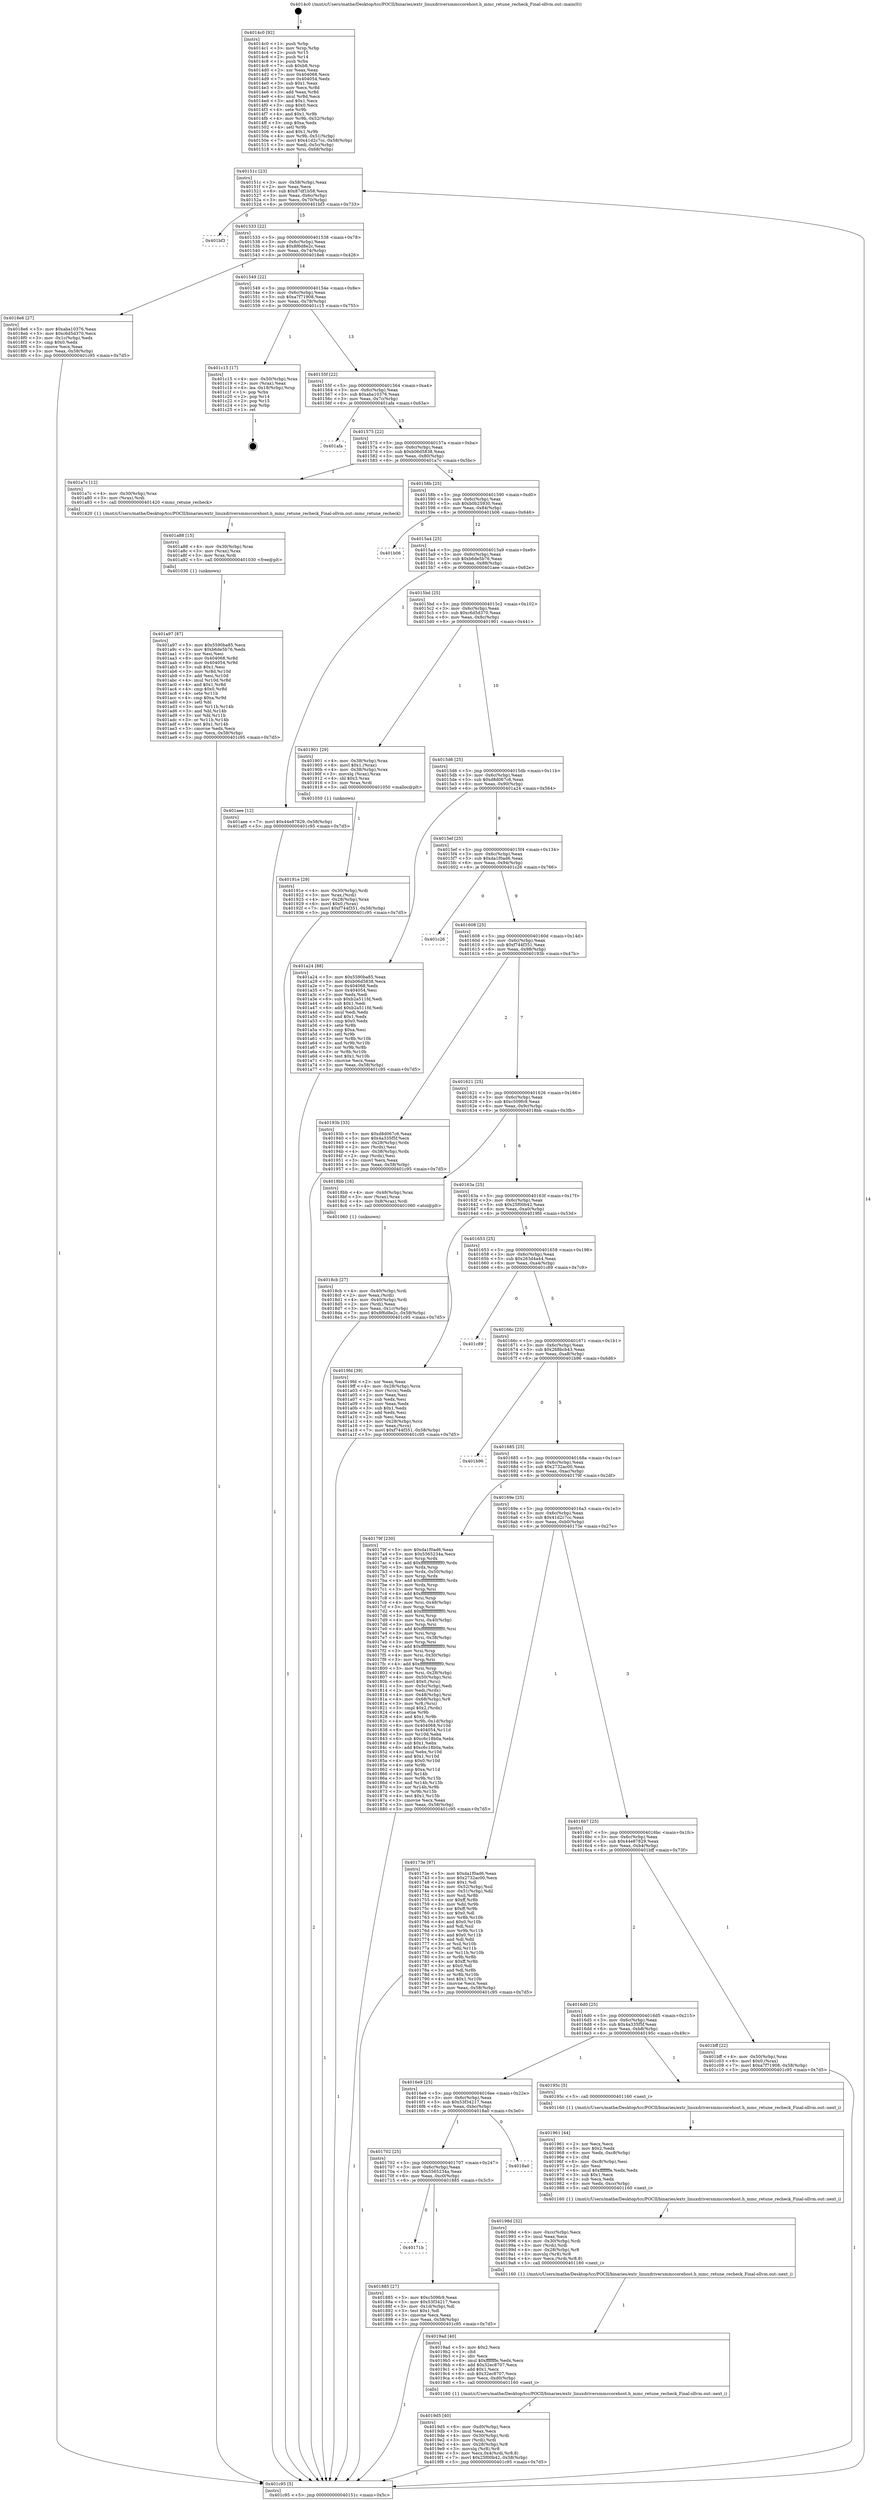 digraph "0x4014c0" {
  label = "0x4014c0 (/mnt/c/Users/mathe/Desktop/tcc/POCII/binaries/extr_linuxdriversmmccorehost.h_mmc_retune_recheck_Final-ollvm.out::main(0))"
  labelloc = "t"
  node[shape=record]

  Entry [label="",width=0.3,height=0.3,shape=circle,fillcolor=black,style=filled]
  "0x40151c" [label="{
     0x40151c [23]\l
     | [instrs]\l
     &nbsp;&nbsp;0x40151c \<+3\>: mov -0x58(%rbp),%eax\l
     &nbsp;&nbsp;0x40151f \<+2\>: mov %eax,%ecx\l
     &nbsp;&nbsp;0x401521 \<+6\>: sub $0x87df1b58,%ecx\l
     &nbsp;&nbsp;0x401527 \<+3\>: mov %eax,-0x6c(%rbp)\l
     &nbsp;&nbsp;0x40152a \<+3\>: mov %ecx,-0x70(%rbp)\l
     &nbsp;&nbsp;0x40152d \<+6\>: je 0000000000401bf3 \<main+0x733\>\l
  }"]
  "0x401bf3" [label="{
     0x401bf3\l
  }", style=dashed]
  "0x401533" [label="{
     0x401533 [22]\l
     | [instrs]\l
     &nbsp;&nbsp;0x401533 \<+5\>: jmp 0000000000401538 \<main+0x78\>\l
     &nbsp;&nbsp;0x401538 \<+3\>: mov -0x6c(%rbp),%eax\l
     &nbsp;&nbsp;0x40153b \<+5\>: sub $0x8f6d8e2c,%eax\l
     &nbsp;&nbsp;0x401540 \<+3\>: mov %eax,-0x74(%rbp)\l
     &nbsp;&nbsp;0x401543 \<+6\>: je 00000000004018e6 \<main+0x426\>\l
  }"]
  Exit [label="",width=0.3,height=0.3,shape=circle,fillcolor=black,style=filled,peripheries=2]
  "0x4018e6" [label="{
     0x4018e6 [27]\l
     | [instrs]\l
     &nbsp;&nbsp;0x4018e6 \<+5\>: mov $0xaba10376,%eax\l
     &nbsp;&nbsp;0x4018eb \<+5\>: mov $0xc6d5d370,%ecx\l
     &nbsp;&nbsp;0x4018f0 \<+3\>: mov -0x1c(%rbp),%edx\l
     &nbsp;&nbsp;0x4018f3 \<+3\>: cmp $0x0,%edx\l
     &nbsp;&nbsp;0x4018f6 \<+3\>: cmove %ecx,%eax\l
     &nbsp;&nbsp;0x4018f9 \<+3\>: mov %eax,-0x58(%rbp)\l
     &nbsp;&nbsp;0x4018fc \<+5\>: jmp 0000000000401c95 \<main+0x7d5\>\l
  }"]
  "0x401549" [label="{
     0x401549 [22]\l
     | [instrs]\l
     &nbsp;&nbsp;0x401549 \<+5\>: jmp 000000000040154e \<main+0x8e\>\l
     &nbsp;&nbsp;0x40154e \<+3\>: mov -0x6c(%rbp),%eax\l
     &nbsp;&nbsp;0x401551 \<+5\>: sub $0xa7f71908,%eax\l
     &nbsp;&nbsp;0x401556 \<+3\>: mov %eax,-0x78(%rbp)\l
     &nbsp;&nbsp;0x401559 \<+6\>: je 0000000000401c15 \<main+0x755\>\l
  }"]
  "0x401a97" [label="{
     0x401a97 [87]\l
     | [instrs]\l
     &nbsp;&nbsp;0x401a97 \<+5\>: mov $0x5590ba85,%ecx\l
     &nbsp;&nbsp;0x401a9c \<+5\>: mov $0xb6de5b76,%edx\l
     &nbsp;&nbsp;0x401aa1 \<+2\>: xor %esi,%esi\l
     &nbsp;&nbsp;0x401aa3 \<+8\>: mov 0x404068,%r8d\l
     &nbsp;&nbsp;0x401aab \<+8\>: mov 0x404054,%r9d\l
     &nbsp;&nbsp;0x401ab3 \<+3\>: sub $0x1,%esi\l
     &nbsp;&nbsp;0x401ab6 \<+3\>: mov %r8d,%r10d\l
     &nbsp;&nbsp;0x401ab9 \<+3\>: add %esi,%r10d\l
     &nbsp;&nbsp;0x401abc \<+4\>: imul %r10d,%r8d\l
     &nbsp;&nbsp;0x401ac0 \<+4\>: and $0x1,%r8d\l
     &nbsp;&nbsp;0x401ac4 \<+4\>: cmp $0x0,%r8d\l
     &nbsp;&nbsp;0x401ac8 \<+4\>: sete %r11b\l
     &nbsp;&nbsp;0x401acc \<+4\>: cmp $0xa,%r9d\l
     &nbsp;&nbsp;0x401ad0 \<+3\>: setl %bl\l
     &nbsp;&nbsp;0x401ad3 \<+3\>: mov %r11b,%r14b\l
     &nbsp;&nbsp;0x401ad6 \<+3\>: and %bl,%r14b\l
     &nbsp;&nbsp;0x401ad9 \<+3\>: xor %bl,%r11b\l
     &nbsp;&nbsp;0x401adc \<+3\>: or %r11b,%r14b\l
     &nbsp;&nbsp;0x401adf \<+4\>: test $0x1,%r14b\l
     &nbsp;&nbsp;0x401ae3 \<+3\>: cmovne %edx,%ecx\l
     &nbsp;&nbsp;0x401ae6 \<+3\>: mov %ecx,-0x58(%rbp)\l
     &nbsp;&nbsp;0x401ae9 \<+5\>: jmp 0000000000401c95 \<main+0x7d5\>\l
  }"]
  "0x401c15" [label="{
     0x401c15 [17]\l
     | [instrs]\l
     &nbsp;&nbsp;0x401c15 \<+4\>: mov -0x50(%rbp),%rax\l
     &nbsp;&nbsp;0x401c19 \<+2\>: mov (%rax),%eax\l
     &nbsp;&nbsp;0x401c1b \<+4\>: lea -0x18(%rbp),%rsp\l
     &nbsp;&nbsp;0x401c1f \<+1\>: pop %rbx\l
     &nbsp;&nbsp;0x401c20 \<+2\>: pop %r14\l
     &nbsp;&nbsp;0x401c22 \<+2\>: pop %r15\l
     &nbsp;&nbsp;0x401c24 \<+1\>: pop %rbp\l
     &nbsp;&nbsp;0x401c25 \<+1\>: ret\l
  }"]
  "0x40155f" [label="{
     0x40155f [22]\l
     | [instrs]\l
     &nbsp;&nbsp;0x40155f \<+5\>: jmp 0000000000401564 \<main+0xa4\>\l
     &nbsp;&nbsp;0x401564 \<+3\>: mov -0x6c(%rbp),%eax\l
     &nbsp;&nbsp;0x401567 \<+5\>: sub $0xaba10376,%eax\l
     &nbsp;&nbsp;0x40156c \<+3\>: mov %eax,-0x7c(%rbp)\l
     &nbsp;&nbsp;0x40156f \<+6\>: je 0000000000401afa \<main+0x63a\>\l
  }"]
  "0x401a88" [label="{
     0x401a88 [15]\l
     | [instrs]\l
     &nbsp;&nbsp;0x401a88 \<+4\>: mov -0x30(%rbp),%rax\l
     &nbsp;&nbsp;0x401a8c \<+3\>: mov (%rax),%rax\l
     &nbsp;&nbsp;0x401a8f \<+3\>: mov %rax,%rdi\l
     &nbsp;&nbsp;0x401a92 \<+5\>: call 0000000000401030 \<free@plt\>\l
     | [calls]\l
     &nbsp;&nbsp;0x401030 \{1\} (unknown)\l
  }"]
  "0x401afa" [label="{
     0x401afa\l
  }", style=dashed]
  "0x401575" [label="{
     0x401575 [22]\l
     | [instrs]\l
     &nbsp;&nbsp;0x401575 \<+5\>: jmp 000000000040157a \<main+0xba\>\l
     &nbsp;&nbsp;0x40157a \<+3\>: mov -0x6c(%rbp),%eax\l
     &nbsp;&nbsp;0x40157d \<+5\>: sub $0xb06d5838,%eax\l
     &nbsp;&nbsp;0x401582 \<+3\>: mov %eax,-0x80(%rbp)\l
     &nbsp;&nbsp;0x401585 \<+6\>: je 0000000000401a7c \<main+0x5bc\>\l
  }"]
  "0x4019d5" [label="{
     0x4019d5 [40]\l
     | [instrs]\l
     &nbsp;&nbsp;0x4019d5 \<+6\>: mov -0xd0(%rbp),%ecx\l
     &nbsp;&nbsp;0x4019db \<+3\>: imul %eax,%ecx\l
     &nbsp;&nbsp;0x4019de \<+4\>: mov -0x30(%rbp),%rdi\l
     &nbsp;&nbsp;0x4019e2 \<+3\>: mov (%rdi),%rdi\l
     &nbsp;&nbsp;0x4019e5 \<+4\>: mov -0x28(%rbp),%r8\l
     &nbsp;&nbsp;0x4019e9 \<+3\>: movslq (%r8),%r8\l
     &nbsp;&nbsp;0x4019ec \<+5\>: mov %ecx,0x4(%rdi,%r8,8)\l
     &nbsp;&nbsp;0x4019f1 \<+7\>: movl $0x25f00b42,-0x58(%rbp)\l
     &nbsp;&nbsp;0x4019f8 \<+5\>: jmp 0000000000401c95 \<main+0x7d5\>\l
  }"]
  "0x401a7c" [label="{
     0x401a7c [12]\l
     | [instrs]\l
     &nbsp;&nbsp;0x401a7c \<+4\>: mov -0x30(%rbp),%rax\l
     &nbsp;&nbsp;0x401a80 \<+3\>: mov (%rax),%rdi\l
     &nbsp;&nbsp;0x401a83 \<+5\>: call 0000000000401420 \<mmc_retune_recheck\>\l
     | [calls]\l
     &nbsp;&nbsp;0x401420 \{1\} (/mnt/c/Users/mathe/Desktop/tcc/POCII/binaries/extr_linuxdriversmmccorehost.h_mmc_retune_recheck_Final-ollvm.out::mmc_retune_recheck)\l
  }"]
  "0x40158b" [label="{
     0x40158b [25]\l
     | [instrs]\l
     &nbsp;&nbsp;0x40158b \<+5\>: jmp 0000000000401590 \<main+0xd0\>\l
     &nbsp;&nbsp;0x401590 \<+3\>: mov -0x6c(%rbp),%eax\l
     &nbsp;&nbsp;0x401593 \<+5\>: sub $0xb0b25930,%eax\l
     &nbsp;&nbsp;0x401598 \<+6\>: mov %eax,-0x84(%rbp)\l
     &nbsp;&nbsp;0x40159e \<+6\>: je 0000000000401b06 \<main+0x646\>\l
  }"]
  "0x4019ad" [label="{
     0x4019ad [40]\l
     | [instrs]\l
     &nbsp;&nbsp;0x4019ad \<+5\>: mov $0x2,%ecx\l
     &nbsp;&nbsp;0x4019b2 \<+1\>: cltd\l
     &nbsp;&nbsp;0x4019b3 \<+2\>: idiv %ecx\l
     &nbsp;&nbsp;0x4019b5 \<+6\>: imul $0xfffffffe,%edx,%ecx\l
     &nbsp;&nbsp;0x4019bb \<+6\>: add $0x32ec8707,%ecx\l
     &nbsp;&nbsp;0x4019c1 \<+3\>: add $0x1,%ecx\l
     &nbsp;&nbsp;0x4019c4 \<+6\>: sub $0x32ec8707,%ecx\l
     &nbsp;&nbsp;0x4019ca \<+6\>: mov %ecx,-0xd0(%rbp)\l
     &nbsp;&nbsp;0x4019d0 \<+5\>: call 0000000000401160 \<next_i\>\l
     | [calls]\l
     &nbsp;&nbsp;0x401160 \{1\} (/mnt/c/Users/mathe/Desktop/tcc/POCII/binaries/extr_linuxdriversmmccorehost.h_mmc_retune_recheck_Final-ollvm.out::next_i)\l
  }"]
  "0x401b06" [label="{
     0x401b06\l
  }", style=dashed]
  "0x4015a4" [label="{
     0x4015a4 [25]\l
     | [instrs]\l
     &nbsp;&nbsp;0x4015a4 \<+5\>: jmp 00000000004015a9 \<main+0xe9\>\l
     &nbsp;&nbsp;0x4015a9 \<+3\>: mov -0x6c(%rbp),%eax\l
     &nbsp;&nbsp;0x4015ac \<+5\>: sub $0xb6de5b76,%eax\l
     &nbsp;&nbsp;0x4015b1 \<+6\>: mov %eax,-0x88(%rbp)\l
     &nbsp;&nbsp;0x4015b7 \<+6\>: je 0000000000401aee \<main+0x62e\>\l
  }"]
  "0x40198d" [label="{
     0x40198d [32]\l
     | [instrs]\l
     &nbsp;&nbsp;0x40198d \<+6\>: mov -0xcc(%rbp),%ecx\l
     &nbsp;&nbsp;0x401993 \<+3\>: imul %eax,%ecx\l
     &nbsp;&nbsp;0x401996 \<+4\>: mov -0x30(%rbp),%rdi\l
     &nbsp;&nbsp;0x40199a \<+3\>: mov (%rdi),%rdi\l
     &nbsp;&nbsp;0x40199d \<+4\>: mov -0x28(%rbp),%r8\l
     &nbsp;&nbsp;0x4019a1 \<+3\>: movslq (%r8),%r8\l
     &nbsp;&nbsp;0x4019a4 \<+4\>: mov %ecx,(%rdi,%r8,8)\l
     &nbsp;&nbsp;0x4019a8 \<+5\>: call 0000000000401160 \<next_i\>\l
     | [calls]\l
     &nbsp;&nbsp;0x401160 \{1\} (/mnt/c/Users/mathe/Desktop/tcc/POCII/binaries/extr_linuxdriversmmccorehost.h_mmc_retune_recheck_Final-ollvm.out::next_i)\l
  }"]
  "0x401aee" [label="{
     0x401aee [12]\l
     | [instrs]\l
     &nbsp;&nbsp;0x401aee \<+7\>: movl $0x44e87829,-0x58(%rbp)\l
     &nbsp;&nbsp;0x401af5 \<+5\>: jmp 0000000000401c95 \<main+0x7d5\>\l
  }"]
  "0x4015bd" [label="{
     0x4015bd [25]\l
     | [instrs]\l
     &nbsp;&nbsp;0x4015bd \<+5\>: jmp 00000000004015c2 \<main+0x102\>\l
     &nbsp;&nbsp;0x4015c2 \<+3\>: mov -0x6c(%rbp),%eax\l
     &nbsp;&nbsp;0x4015c5 \<+5\>: sub $0xc6d5d370,%eax\l
     &nbsp;&nbsp;0x4015ca \<+6\>: mov %eax,-0x8c(%rbp)\l
     &nbsp;&nbsp;0x4015d0 \<+6\>: je 0000000000401901 \<main+0x441\>\l
  }"]
  "0x401961" [label="{
     0x401961 [44]\l
     | [instrs]\l
     &nbsp;&nbsp;0x401961 \<+2\>: xor %ecx,%ecx\l
     &nbsp;&nbsp;0x401963 \<+5\>: mov $0x2,%edx\l
     &nbsp;&nbsp;0x401968 \<+6\>: mov %edx,-0xc8(%rbp)\l
     &nbsp;&nbsp;0x40196e \<+1\>: cltd\l
     &nbsp;&nbsp;0x40196f \<+6\>: mov -0xc8(%rbp),%esi\l
     &nbsp;&nbsp;0x401975 \<+2\>: idiv %esi\l
     &nbsp;&nbsp;0x401977 \<+6\>: imul $0xfffffffe,%edx,%edx\l
     &nbsp;&nbsp;0x40197d \<+3\>: sub $0x1,%ecx\l
     &nbsp;&nbsp;0x401980 \<+2\>: sub %ecx,%edx\l
     &nbsp;&nbsp;0x401982 \<+6\>: mov %edx,-0xcc(%rbp)\l
     &nbsp;&nbsp;0x401988 \<+5\>: call 0000000000401160 \<next_i\>\l
     | [calls]\l
     &nbsp;&nbsp;0x401160 \{1\} (/mnt/c/Users/mathe/Desktop/tcc/POCII/binaries/extr_linuxdriversmmccorehost.h_mmc_retune_recheck_Final-ollvm.out::next_i)\l
  }"]
  "0x401901" [label="{
     0x401901 [29]\l
     | [instrs]\l
     &nbsp;&nbsp;0x401901 \<+4\>: mov -0x38(%rbp),%rax\l
     &nbsp;&nbsp;0x401905 \<+6\>: movl $0x1,(%rax)\l
     &nbsp;&nbsp;0x40190b \<+4\>: mov -0x38(%rbp),%rax\l
     &nbsp;&nbsp;0x40190f \<+3\>: movslq (%rax),%rax\l
     &nbsp;&nbsp;0x401912 \<+4\>: shl $0x3,%rax\l
     &nbsp;&nbsp;0x401916 \<+3\>: mov %rax,%rdi\l
     &nbsp;&nbsp;0x401919 \<+5\>: call 0000000000401050 \<malloc@plt\>\l
     | [calls]\l
     &nbsp;&nbsp;0x401050 \{1\} (unknown)\l
  }"]
  "0x4015d6" [label="{
     0x4015d6 [25]\l
     | [instrs]\l
     &nbsp;&nbsp;0x4015d6 \<+5\>: jmp 00000000004015db \<main+0x11b\>\l
     &nbsp;&nbsp;0x4015db \<+3\>: mov -0x6c(%rbp),%eax\l
     &nbsp;&nbsp;0x4015de \<+5\>: sub $0xd8d067c6,%eax\l
     &nbsp;&nbsp;0x4015e3 \<+6\>: mov %eax,-0x90(%rbp)\l
     &nbsp;&nbsp;0x4015e9 \<+6\>: je 0000000000401a24 \<main+0x564\>\l
  }"]
  "0x40191e" [label="{
     0x40191e [29]\l
     | [instrs]\l
     &nbsp;&nbsp;0x40191e \<+4\>: mov -0x30(%rbp),%rdi\l
     &nbsp;&nbsp;0x401922 \<+3\>: mov %rax,(%rdi)\l
     &nbsp;&nbsp;0x401925 \<+4\>: mov -0x28(%rbp),%rax\l
     &nbsp;&nbsp;0x401929 \<+6\>: movl $0x0,(%rax)\l
     &nbsp;&nbsp;0x40192f \<+7\>: movl $0xf744f351,-0x58(%rbp)\l
     &nbsp;&nbsp;0x401936 \<+5\>: jmp 0000000000401c95 \<main+0x7d5\>\l
  }"]
  "0x401a24" [label="{
     0x401a24 [88]\l
     | [instrs]\l
     &nbsp;&nbsp;0x401a24 \<+5\>: mov $0x5590ba85,%eax\l
     &nbsp;&nbsp;0x401a29 \<+5\>: mov $0xb06d5838,%ecx\l
     &nbsp;&nbsp;0x401a2e \<+7\>: mov 0x404068,%edx\l
     &nbsp;&nbsp;0x401a35 \<+7\>: mov 0x404054,%esi\l
     &nbsp;&nbsp;0x401a3c \<+2\>: mov %edx,%edi\l
     &nbsp;&nbsp;0x401a3e \<+6\>: sub $0xb2a511fd,%edi\l
     &nbsp;&nbsp;0x401a44 \<+3\>: sub $0x1,%edi\l
     &nbsp;&nbsp;0x401a47 \<+6\>: add $0xb2a511fd,%edi\l
     &nbsp;&nbsp;0x401a4d \<+3\>: imul %edi,%edx\l
     &nbsp;&nbsp;0x401a50 \<+3\>: and $0x1,%edx\l
     &nbsp;&nbsp;0x401a53 \<+3\>: cmp $0x0,%edx\l
     &nbsp;&nbsp;0x401a56 \<+4\>: sete %r8b\l
     &nbsp;&nbsp;0x401a5a \<+3\>: cmp $0xa,%esi\l
     &nbsp;&nbsp;0x401a5d \<+4\>: setl %r9b\l
     &nbsp;&nbsp;0x401a61 \<+3\>: mov %r8b,%r10b\l
     &nbsp;&nbsp;0x401a64 \<+3\>: and %r9b,%r10b\l
     &nbsp;&nbsp;0x401a67 \<+3\>: xor %r9b,%r8b\l
     &nbsp;&nbsp;0x401a6a \<+3\>: or %r8b,%r10b\l
     &nbsp;&nbsp;0x401a6d \<+4\>: test $0x1,%r10b\l
     &nbsp;&nbsp;0x401a71 \<+3\>: cmovne %ecx,%eax\l
     &nbsp;&nbsp;0x401a74 \<+3\>: mov %eax,-0x58(%rbp)\l
     &nbsp;&nbsp;0x401a77 \<+5\>: jmp 0000000000401c95 \<main+0x7d5\>\l
  }"]
  "0x4015ef" [label="{
     0x4015ef [25]\l
     | [instrs]\l
     &nbsp;&nbsp;0x4015ef \<+5\>: jmp 00000000004015f4 \<main+0x134\>\l
     &nbsp;&nbsp;0x4015f4 \<+3\>: mov -0x6c(%rbp),%eax\l
     &nbsp;&nbsp;0x4015f7 \<+5\>: sub $0xda1f0ad6,%eax\l
     &nbsp;&nbsp;0x4015fc \<+6\>: mov %eax,-0x94(%rbp)\l
     &nbsp;&nbsp;0x401602 \<+6\>: je 0000000000401c26 \<main+0x766\>\l
  }"]
  "0x4018cb" [label="{
     0x4018cb [27]\l
     | [instrs]\l
     &nbsp;&nbsp;0x4018cb \<+4\>: mov -0x40(%rbp),%rdi\l
     &nbsp;&nbsp;0x4018cf \<+2\>: mov %eax,(%rdi)\l
     &nbsp;&nbsp;0x4018d1 \<+4\>: mov -0x40(%rbp),%rdi\l
     &nbsp;&nbsp;0x4018d5 \<+2\>: mov (%rdi),%eax\l
     &nbsp;&nbsp;0x4018d7 \<+3\>: mov %eax,-0x1c(%rbp)\l
     &nbsp;&nbsp;0x4018da \<+7\>: movl $0x8f6d8e2c,-0x58(%rbp)\l
     &nbsp;&nbsp;0x4018e1 \<+5\>: jmp 0000000000401c95 \<main+0x7d5\>\l
  }"]
  "0x401c26" [label="{
     0x401c26\l
  }", style=dashed]
  "0x401608" [label="{
     0x401608 [25]\l
     | [instrs]\l
     &nbsp;&nbsp;0x401608 \<+5\>: jmp 000000000040160d \<main+0x14d\>\l
     &nbsp;&nbsp;0x40160d \<+3\>: mov -0x6c(%rbp),%eax\l
     &nbsp;&nbsp;0x401610 \<+5\>: sub $0xf744f351,%eax\l
     &nbsp;&nbsp;0x401615 \<+6\>: mov %eax,-0x98(%rbp)\l
     &nbsp;&nbsp;0x40161b \<+6\>: je 000000000040193b \<main+0x47b\>\l
  }"]
  "0x40171b" [label="{
     0x40171b\l
  }", style=dashed]
  "0x40193b" [label="{
     0x40193b [33]\l
     | [instrs]\l
     &nbsp;&nbsp;0x40193b \<+5\>: mov $0xd8d067c6,%eax\l
     &nbsp;&nbsp;0x401940 \<+5\>: mov $0x4a335f5f,%ecx\l
     &nbsp;&nbsp;0x401945 \<+4\>: mov -0x28(%rbp),%rdx\l
     &nbsp;&nbsp;0x401949 \<+2\>: mov (%rdx),%esi\l
     &nbsp;&nbsp;0x40194b \<+4\>: mov -0x38(%rbp),%rdx\l
     &nbsp;&nbsp;0x40194f \<+2\>: cmp (%rdx),%esi\l
     &nbsp;&nbsp;0x401951 \<+3\>: cmovl %ecx,%eax\l
     &nbsp;&nbsp;0x401954 \<+3\>: mov %eax,-0x58(%rbp)\l
     &nbsp;&nbsp;0x401957 \<+5\>: jmp 0000000000401c95 \<main+0x7d5\>\l
  }"]
  "0x401621" [label="{
     0x401621 [25]\l
     | [instrs]\l
     &nbsp;&nbsp;0x401621 \<+5\>: jmp 0000000000401626 \<main+0x166\>\l
     &nbsp;&nbsp;0x401626 \<+3\>: mov -0x6c(%rbp),%eax\l
     &nbsp;&nbsp;0x401629 \<+5\>: sub $0xc509fc9,%eax\l
     &nbsp;&nbsp;0x40162e \<+6\>: mov %eax,-0x9c(%rbp)\l
     &nbsp;&nbsp;0x401634 \<+6\>: je 00000000004018bb \<main+0x3fb\>\l
  }"]
  "0x401885" [label="{
     0x401885 [27]\l
     | [instrs]\l
     &nbsp;&nbsp;0x401885 \<+5\>: mov $0xc509fc9,%eax\l
     &nbsp;&nbsp;0x40188a \<+5\>: mov $0x53f34217,%ecx\l
     &nbsp;&nbsp;0x40188f \<+3\>: mov -0x1d(%rbp),%dl\l
     &nbsp;&nbsp;0x401892 \<+3\>: test $0x1,%dl\l
     &nbsp;&nbsp;0x401895 \<+3\>: cmovne %ecx,%eax\l
     &nbsp;&nbsp;0x401898 \<+3\>: mov %eax,-0x58(%rbp)\l
     &nbsp;&nbsp;0x40189b \<+5\>: jmp 0000000000401c95 \<main+0x7d5\>\l
  }"]
  "0x4018bb" [label="{
     0x4018bb [16]\l
     | [instrs]\l
     &nbsp;&nbsp;0x4018bb \<+4\>: mov -0x48(%rbp),%rax\l
     &nbsp;&nbsp;0x4018bf \<+3\>: mov (%rax),%rax\l
     &nbsp;&nbsp;0x4018c2 \<+4\>: mov 0x8(%rax),%rdi\l
     &nbsp;&nbsp;0x4018c6 \<+5\>: call 0000000000401060 \<atoi@plt\>\l
     | [calls]\l
     &nbsp;&nbsp;0x401060 \{1\} (unknown)\l
  }"]
  "0x40163a" [label="{
     0x40163a [25]\l
     | [instrs]\l
     &nbsp;&nbsp;0x40163a \<+5\>: jmp 000000000040163f \<main+0x17f\>\l
     &nbsp;&nbsp;0x40163f \<+3\>: mov -0x6c(%rbp),%eax\l
     &nbsp;&nbsp;0x401642 \<+5\>: sub $0x25f00b42,%eax\l
     &nbsp;&nbsp;0x401647 \<+6\>: mov %eax,-0xa0(%rbp)\l
     &nbsp;&nbsp;0x40164d \<+6\>: je 00000000004019fd \<main+0x53d\>\l
  }"]
  "0x401702" [label="{
     0x401702 [25]\l
     | [instrs]\l
     &nbsp;&nbsp;0x401702 \<+5\>: jmp 0000000000401707 \<main+0x247\>\l
     &nbsp;&nbsp;0x401707 \<+3\>: mov -0x6c(%rbp),%eax\l
     &nbsp;&nbsp;0x40170a \<+5\>: sub $0x5565234a,%eax\l
     &nbsp;&nbsp;0x40170f \<+6\>: mov %eax,-0xc0(%rbp)\l
     &nbsp;&nbsp;0x401715 \<+6\>: je 0000000000401885 \<main+0x3c5\>\l
  }"]
  "0x4019fd" [label="{
     0x4019fd [39]\l
     | [instrs]\l
     &nbsp;&nbsp;0x4019fd \<+2\>: xor %eax,%eax\l
     &nbsp;&nbsp;0x4019ff \<+4\>: mov -0x28(%rbp),%rcx\l
     &nbsp;&nbsp;0x401a03 \<+2\>: mov (%rcx),%edx\l
     &nbsp;&nbsp;0x401a05 \<+2\>: mov %eax,%esi\l
     &nbsp;&nbsp;0x401a07 \<+2\>: sub %edx,%esi\l
     &nbsp;&nbsp;0x401a09 \<+2\>: mov %eax,%edx\l
     &nbsp;&nbsp;0x401a0b \<+3\>: sub $0x1,%edx\l
     &nbsp;&nbsp;0x401a0e \<+2\>: add %edx,%esi\l
     &nbsp;&nbsp;0x401a10 \<+2\>: sub %esi,%eax\l
     &nbsp;&nbsp;0x401a12 \<+4\>: mov -0x28(%rbp),%rcx\l
     &nbsp;&nbsp;0x401a16 \<+2\>: mov %eax,(%rcx)\l
     &nbsp;&nbsp;0x401a18 \<+7\>: movl $0xf744f351,-0x58(%rbp)\l
     &nbsp;&nbsp;0x401a1f \<+5\>: jmp 0000000000401c95 \<main+0x7d5\>\l
  }"]
  "0x401653" [label="{
     0x401653 [25]\l
     | [instrs]\l
     &nbsp;&nbsp;0x401653 \<+5\>: jmp 0000000000401658 \<main+0x198\>\l
     &nbsp;&nbsp;0x401658 \<+3\>: mov -0x6c(%rbp),%eax\l
     &nbsp;&nbsp;0x40165b \<+5\>: sub $0x263d4a44,%eax\l
     &nbsp;&nbsp;0x401660 \<+6\>: mov %eax,-0xa4(%rbp)\l
     &nbsp;&nbsp;0x401666 \<+6\>: je 0000000000401c89 \<main+0x7c9\>\l
  }"]
  "0x4018a0" [label="{
     0x4018a0\l
  }", style=dashed]
  "0x401c89" [label="{
     0x401c89\l
  }", style=dashed]
  "0x40166c" [label="{
     0x40166c [25]\l
     | [instrs]\l
     &nbsp;&nbsp;0x40166c \<+5\>: jmp 0000000000401671 \<main+0x1b1\>\l
     &nbsp;&nbsp;0x401671 \<+3\>: mov -0x6c(%rbp),%eax\l
     &nbsp;&nbsp;0x401674 \<+5\>: sub $0x268bcb43,%eax\l
     &nbsp;&nbsp;0x401679 \<+6\>: mov %eax,-0xa8(%rbp)\l
     &nbsp;&nbsp;0x40167f \<+6\>: je 0000000000401b96 \<main+0x6d6\>\l
  }"]
  "0x4016e9" [label="{
     0x4016e9 [25]\l
     | [instrs]\l
     &nbsp;&nbsp;0x4016e9 \<+5\>: jmp 00000000004016ee \<main+0x22e\>\l
     &nbsp;&nbsp;0x4016ee \<+3\>: mov -0x6c(%rbp),%eax\l
     &nbsp;&nbsp;0x4016f1 \<+5\>: sub $0x53f34217,%eax\l
     &nbsp;&nbsp;0x4016f6 \<+6\>: mov %eax,-0xbc(%rbp)\l
     &nbsp;&nbsp;0x4016fc \<+6\>: je 00000000004018a0 \<main+0x3e0\>\l
  }"]
  "0x401b96" [label="{
     0x401b96\l
  }", style=dashed]
  "0x401685" [label="{
     0x401685 [25]\l
     | [instrs]\l
     &nbsp;&nbsp;0x401685 \<+5\>: jmp 000000000040168a \<main+0x1ca\>\l
     &nbsp;&nbsp;0x40168a \<+3\>: mov -0x6c(%rbp),%eax\l
     &nbsp;&nbsp;0x40168d \<+5\>: sub $0x2732ac00,%eax\l
     &nbsp;&nbsp;0x401692 \<+6\>: mov %eax,-0xac(%rbp)\l
     &nbsp;&nbsp;0x401698 \<+6\>: je 000000000040179f \<main+0x2df\>\l
  }"]
  "0x40195c" [label="{
     0x40195c [5]\l
     | [instrs]\l
     &nbsp;&nbsp;0x40195c \<+5\>: call 0000000000401160 \<next_i\>\l
     | [calls]\l
     &nbsp;&nbsp;0x401160 \{1\} (/mnt/c/Users/mathe/Desktop/tcc/POCII/binaries/extr_linuxdriversmmccorehost.h_mmc_retune_recheck_Final-ollvm.out::next_i)\l
  }"]
  "0x40179f" [label="{
     0x40179f [230]\l
     | [instrs]\l
     &nbsp;&nbsp;0x40179f \<+5\>: mov $0xda1f0ad6,%eax\l
     &nbsp;&nbsp;0x4017a4 \<+5\>: mov $0x5565234a,%ecx\l
     &nbsp;&nbsp;0x4017a9 \<+3\>: mov %rsp,%rdx\l
     &nbsp;&nbsp;0x4017ac \<+4\>: add $0xfffffffffffffff0,%rdx\l
     &nbsp;&nbsp;0x4017b0 \<+3\>: mov %rdx,%rsp\l
     &nbsp;&nbsp;0x4017b3 \<+4\>: mov %rdx,-0x50(%rbp)\l
     &nbsp;&nbsp;0x4017b7 \<+3\>: mov %rsp,%rdx\l
     &nbsp;&nbsp;0x4017ba \<+4\>: add $0xfffffffffffffff0,%rdx\l
     &nbsp;&nbsp;0x4017be \<+3\>: mov %rdx,%rsp\l
     &nbsp;&nbsp;0x4017c1 \<+3\>: mov %rsp,%rsi\l
     &nbsp;&nbsp;0x4017c4 \<+4\>: add $0xfffffffffffffff0,%rsi\l
     &nbsp;&nbsp;0x4017c8 \<+3\>: mov %rsi,%rsp\l
     &nbsp;&nbsp;0x4017cb \<+4\>: mov %rsi,-0x48(%rbp)\l
     &nbsp;&nbsp;0x4017cf \<+3\>: mov %rsp,%rsi\l
     &nbsp;&nbsp;0x4017d2 \<+4\>: add $0xfffffffffffffff0,%rsi\l
     &nbsp;&nbsp;0x4017d6 \<+3\>: mov %rsi,%rsp\l
     &nbsp;&nbsp;0x4017d9 \<+4\>: mov %rsi,-0x40(%rbp)\l
     &nbsp;&nbsp;0x4017dd \<+3\>: mov %rsp,%rsi\l
     &nbsp;&nbsp;0x4017e0 \<+4\>: add $0xfffffffffffffff0,%rsi\l
     &nbsp;&nbsp;0x4017e4 \<+3\>: mov %rsi,%rsp\l
     &nbsp;&nbsp;0x4017e7 \<+4\>: mov %rsi,-0x38(%rbp)\l
     &nbsp;&nbsp;0x4017eb \<+3\>: mov %rsp,%rsi\l
     &nbsp;&nbsp;0x4017ee \<+4\>: add $0xfffffffffffffff0,%rsi\l
     &nbsp;&nbsp;0x4017f2 \<+3\>: mov %rsi,%rsp\l
     &nbsp;&nbsp;0x4017f5 \<+4\>: mov %rsi,-0x30(%rbp)\l
     &nbsp;&nbsp;0x4017f9 \<+3\>: mov %rsp,%rsi\l
     &nbsp;&nbsp;0x4017fc \<+4\>: add $0xfffffffffffffff0,%rsi\l
     &nbsp;&nbsp;0x401800 \<+3\>: mov %rsi,%rsp\l
     &nbsp;&nbsp;0x401803 \<+4\>: mov %rsi,-0x28(%rbp)\l
     &nbsp;&nbsp;0x401807 \<+4\>: mov -0x50(%rbp),%rsi\l
     &nbsp;&nbsp;0x40180b \<+6\>: movl $0x0,(%rsi)\l
     &nbsp;&nbsp;0x401811 \<+3\>: mov -0x5c(%rbp),%edi\l
     &nbsp;&nbsp;0x401814 \<+2\>: mov %edi,(%rdx)\l
     &nbsp;&nbsp;0x401816 \<+4\>: mov -0x48(%rbp),%rsi\l
     &nbsp;&nbsp;0x40181a \<+4\>: mov -0x68(%rbp),%r8\l
     &nbsp;&nbsp;0x40181e \<+3\>: mov %r8,(%rsi)\l
     &nbsp;&nbsp;0x401821 \<+3\>: cmpl $0x2,(%rdx)\l
     &nbsp;&nbsp;0x401824 \<+4\>: setne %r9b\l
     &nbsp;&nbsp;0x401828 \<+4\>: and $0x1,%r9b\l
     &nbsp;&nbsp;0x40182c \<+4\>: mov %r9b,-0x1d(%rbp)\l
     &nbsp;&nbsp;0x401830 \<+8\>: mov 0x404068,%r10d\l
     &nbsp;&nbsp;0x401838 \<+8\>: mov 0x404054,%r11d\l
     &nbsp;&nbsp;0x401840 \<+3\>: mov %r10d,%ebx\l
     &nbsp;&nbsp;0x401843 \<+6\>: sub $0xc6c18b0a,%ebx\l
     &nbsp;&nbsp;0x401849 \<+3\>: sub $0x1,%ebx\l
     &nbsp;&nbsp;0x40184c \<+6\>: add $0xc6c18b0a,%ebx\l
     &nbsp;&nbsp;0x401852 \<+4\>: imul %ebx,%r10d\l
     &nbsp;&nbsp;0x401856 \<+4\>: and $0x1,%r10d\l
     &nbsp;&nbsp;0x40185a \<+4\>: cmp $0x0,%r10d\l
     &nbsp;&nbsp;0x40185e \<+4\>: sete %r9b\l
     &nbsp;&nbsp;0x401862 \<+4\>: cmp $0xa,%r11d\l
     &nbsp;&nbsp;0x401866 \<+4\>: setl %r14b\l
     &nbsp;&nbsp;0x40186a \<+3\>: mov %r9b,%r15b\l
     &nbsp;&nbsp;0x40186d \<+3\>: and %r14b,%r15b\l
     &nbsp;&nbsp;0x401870 \<+3\>: xor %r14b,%r9b\l
     &nbsp;&nbsp;0x401873 \<+3\>: or %r9b,%r15b\l
     &nbsp;&nbsp;0x401876 \<+4\>: test $0x1,%r15b\l
     &nbsp;&nbsp;0x40187a \<+3\>: cmovne %ecx,%eax\l
     &nbsp;&nbsp;0x40187d \<+3\>: mov %eax,-0x58(%rbp)\l
     &nbsp;&nbsp;0x401880 \<+5\>: jmp 0000000000401c95 \<main+0x7d5\>\l
  }"]
  "0x40169e" [label="{
     0x40169e [25]\l
     | [instrs]\l
     &nbsp;&nbsp;0x40169e \<+5\>: jmp 00000000004016a3 \<main+0x1e3\>\l
     &nbsp;&nbsp;0x4016a3 \<+3\>: mov -0x6c(%rbp),%eax\l
     &nbsp;&nbsp;0x4016a6 \<+5\>: sub $0x41d2c7cc,%eax\l
     &nbsp;&nbsp;0x4016ab \<+6\>: mov %eax,-0xb0(%rbp)\l
     &nbsp;&nbsp;0x4016b1 \<+6\>: je 000000000040173e \<main+0x27e\>\l
  }"]
  "0x4016d0" [label="{
     0x4016d0 [25]\l
     | [instrs]\l
     &nbsp;&nbsp;0x4016d0 \<+5\>: jmp 00000000004016d5 \<main+0x215\>\l
     &nbsp;&nbsp;0x4016d5 \<+3\>: mov -0x6c(%rbp),%eax\l
     &nbsp;&nbsp;0x4016d8 \<+5\>: sub $0x4a335f5f,%eax\l
     &nbsp;&nbsp;0x4016dd \<+6\>: mov %eax,-0xb8(%rbp)\l
     &nbsp;&nbsp;0x4016e3 \<+6\>: je 000000000040195c \<main+0x49c\>\l
  }"]
  "0x40173e" [label="{
     0x40173e [97]\l
     | [instrs]\l
     &nbsp;&nbsp;0x40173e \<+5\>: mov $0xda1f0ad6,%eax\l
     &nbsp;&nbsp;0x401743 \<+5\>: mov $0x2732ac00,%ecx\l
     &nbsp;&nbsp;0x401748 \<+2\>: mov $0x1,%dl\l
     &nbsp;&nbsp;0x40174a \<+4\>: mov -0x52(%rbp),%sil\l
     &nbsp;&nbsp;0x40174e \<+4\>: mov -0x51(%rbp),%dil\l
     &nbsp;&nbsp;0x401752 \<+3\>: mov %sil,%r8b\l
     &nbsp;&nbsp;0x401755 \<+4\>: xor $0xff,%r8b\l
     &nbsp;&nbsp;0x401759 \<+3\>: mov %dil,%r9b\l
     &nbsp;&nbsp;0x40175c \<+4\>: xor $0xff,%r9b\l
     &nbsp;&nbsp;0x401760 \<+3\>: xor $0x0,%dl\l
     &nbsp;&nbsp;0x401763 \<+3\>: mov %r8b,%r10b\l
     &nbsp;&nbsp;0x401766 \<+4\>: and $0x0,%r10b\l
     &nbsp;&nbsp;0x40176a \<+3\>: and %dl,%sil\l
     &nbsp;&nbsp;0x40176d \<+3\>: mov %r9b,%r11b\l
     &nbsp;&nbsp;0x401770 \<+4\>: and $0x0,%r11b\l
     &nbsp;&nbsp;0x401774 \<+3\>: and %dl,%dil\l
     &nbsp;&nbsp;0x401777 \<+3\>: or %sil,%r10b\l
     &nbsp;&nbsp;0x40177a \<+3\>: or %dil,%r11b\l
     &nbsp;&nbsp;0x40177d \<+3\>: xor %r11b,%r10b\l
     &nbsp;&nbsp;0x401780 \<+3\>: or %r9b,%r8b\l
     &nbsp;&nbsp;0x401783 \<+4\>: xor $0xff,%r8b\l
     &nbsp;&nbsp;0x401787 \<+3\>: or $0x0,%dl\l
     &nbsp;&nbsp;0x40178a \<+3\>: and %dl,%r8b\l
     &nbsp;&nbsp;0x40178d \<+3\>: or %r8b,%r10b\l
     &nbsp;&nbsp;0x401790 \<+4\>: test $0x1,%r10b\l
     &nbsp;&nbsp;0x401794 \<+3\>: cmovne %ecx,%eax\l
     &nbsp;&nbsp;0x401797 \<+3\>: mov %eax,-0x58(%rbp)\l
     &nbsp;&nbsp;0x40179a \<+5\>: jmp 0000000000401c95 \<main+0x7d5\>\l
  }"]
  "0x4016b7" [label="{
     0x4016b7 [25]\l
     | [instrs]\l
     &nbsp;&nbsp;0x4016b7 \<+5\>: jmp 00000000004016bc \<main+0x1fc\>\l
     &nbsp;&nbsp;0x4016bc \<+3\>: mov -0x6c(%rbp),%eax\l
     &nbsp;&nbsp;0x4016bf \<+5\>: sub $0x44e87829,%eax\l
     &nbsp;&nbsp;0x4016c4 \<+6\>: mov %eax,-0xb4(%rbp)\l
     &nbsp;&nbsp;0x4016ca \<+6\>: je 0000000000401bff \<main+0x73f\>\l
  }"]
  "0x401c95" [label="{
     0x401c95 [5]\l
     | [instrs]\l
     &nbsp;&nbsp;0x401c95 \<+5\>: jmp 000000000040151c \<main+0x5c\>\l
  }"]
  "0x4014c0" [label="{
     0x4014c0 [92]\l
     | [instrs]\l
     &nbsp;&nbsp;0x4014c0 \<+1\>: push %rbp\l
     &nbsp;&nbsp;0x4014c1 \<+3\>: mov %rsp,%rbp\l
     &nbsp;&nbsp;0x4014c4 \<+2\>: push %r15\l
     &nbsp;&nbsp;0x4014c6 \<+2\>: push %r14\l
     &nbsp;&nbsp;0x4014c8 \<+1\>: push %rbx\l
     &nbsp;&nbsp;0x4014c9 \<+7\>: sub $0xb8,%rsp\l
     &nbsp;&nbsp;0x4014d0 \<+2\>: xor %eax,%eax\l
     &nbsp;&nbsp;0x4014d2 \<+7\>: mov 0x404068,%ecx\l
     &nbsp;&nbsp;0x4014d9 \<+7\>: mov 0x404054,%edx\l
     &nbsp;&nbsp;0x4014e0 \<+3\>: sub $0x1,%eax\l
     &nbsp;&nbsp;0x4014e3 \<+3\>: mov %ecx,%r8d\l
     &nbsp;&nbsp;0x4014e6 \<+3\>: add %eax,%r8d\l
     &nbsp;&nbsp;0x4014e9 \<+4\>: imul %r8d,%ecx\l
     &nbsp;&nbsp;0x4014ed \<+3\>: and $0x1,%ecx\l
     &nbsp;&nbsp;0x4014f0 \<+3\>: cmp $0x0,%ecx\l
     &nbsp;&nbsp;0x4014f3 \<+4\>: sete %r9b\l
     &nbsp;&nbsp;0x4014f7 \<+4\>: and $0x1,%r9b\l
     &nbsp;&nbsp;0x4014fb \<+4\>: mov %r9b,-0x52(%rbp)\l
     &nbsp;&nbsp;0x4014ff \<+3\>: cmp $0xa,%edx\l
     &nbsp;&nbsp;0x401502 \<+4\>: setl %r9b\l
     &nbsp;&nbsp;0x401506 \<+4\>: and $0x1,%r9b\l
     &nbsp;&nbsp;0x40150a \<+4\>: mov %r9b,-0x51(%rbp)\l
     &nbsp;&nbsp;0x40150e \<+7\>: movl $0x41d2c7cc,-0x58(%rbp)\l
     &nbsp;&nbsp;0x401515 \<+3\>: mov %edi,-0x5c(%rbp)\l
     &nbsp;&nbsp;0x401518 \<+4\>: mov %rsi,-0x68(%rbp)\l
  }"]
  "0x401bff" [label="{
     0x401bff [22]\l
     | [instrs]\l
     &nbsp;&nbsp;0x401bff \<+4\>: mov -0x50(%rbp),%rax\l
     &nbsp;&nbsp;0x401c03 \<+6\>: movl $0x0,(%rax)\l
     &nbsp;&nbsp;0x401c09 \<+7\>: movl $0xa7f71908,-0x58(%rbp)\l
     &nbsp;&nbsp;0x401c10 \<+5\>: jmp 0000000000401c95 \<main+0x7d5\>\l
  }"]
  Entry -> "0x4014c0" [label=" 1"]
  "0x40151c" -> "0x401bf3" [label=" 0"]
  "0x40151c" -> "0x401533" [label=" 15"]
  "0x401c15" -> Exit [label=" 1"]
  "0x401533" -> "0x4018e6" [label=" 1"]
  "0x401533" -> "0x401549" [label=" 14"]
  "0x401bff" -> "0x401c95" [label=" 1"]
  "0x401549" -> "0x401c15" [label=" 1"]
  "0x401549" -> "0x40155f" [label=" 13"]
  "0x401aee" -> "0x401c95" [label=" 1"]
  "0x40155f" -> "0x401afa" [label=" 0"]
  "0x40155f" -> "0x401575" [label=" 13"]
  "0x401a97" -> "0x401c95" [label=" 1"]
  "0x401575" -> "0x401a7c" [label=" 1"]
  "0x401575" -> "0x40158b" [label=" 12"]
  "0x401a88" -> "0x401a97" [label=" 1"]
  "0x40158b" -> "0x401b06" [label=" 0"]
  "0x40158b" -> "0x4015a4" [label=" 12"]
  "0x401a7c" -> "0x401a88" [label=" 1"]
  "0x4015a4" -> "0x401aee" [label=" 1"]
  "0x4015a4" -> "0x4015bd" [label=" 11"]
  "0x401a24" -> "0x401c95" [label=" 1"]
  "0x4015bd" -> "0x401901" [label=" 1"]
  "0x4015bd" -> "0x4015d6" [label=" 10"]
  "0x4019fd" -> "0x401c95" [label=" 1"]
  "0x4015d6" -> "0x401a24" [label=" 1"]
  "0x4015d6" -> "0x4015ef" [label=" 9"]
  "0x4019d5" -> "0x401c95" [label=" 1"]
  "0x4015ef" -> "0x401c26" [label=" 0"]
  "0x4015ef" -> "0x401608" [label=" 9"]
  "0x4019ad" -> "0x4019d5" [label=" 1"]
  "0x401608" -> "0x40193b" [label=" 2"]
  "0x401608" -> "0x401621" [label=" 7"]
  "0x40198d" -> "0x4019ad" [label=" 1"]
  "0x401621" -> "0x4018bb" [label=" 1"]
  "0x401621" -> "0x40163a" [label=" 6"]
  "0x401961" -> "0x40198d" [label=" 1"]
  "0x40163a" -> "0x4019fd" [label=" 1"]
  "0x40163a" -> "0x401653" [label=" 5"]
  "0x40193b" -> "0x401c95" [label=" 2"]
  "0x401653" -> "0x401c89" [label=" 0"]
  "0x401653" -> "0x40166c" [label=" 5"]
  "0x40191e" -> "0x401c95" [label=" 1"]
  "0x40166c" -> "0x401b96" [label=" 0"]
  "0x40166c" -> "0x401685" [label=" 5"]
  "0x4018e6" -> "0x401c95" [label=" 1"]
  "0x401685" -> "0x40179f" [label=" 1"]
  "0x401685" -> "0x40169e" [label=" 4"]
  "0x4018cb" -> "0x401c95" [label=" 1"]
  "0x40169e" -> "0x40173e" [label=" 1"]
  "0x40169e" -> "0x4016b7" [label=" 3"]
  "0x40173e" -> "0x401c95" [label=" 1"]
  "0x4014c0" -> "0x40151c" [label=" 1"]
  "0x401c95" -> "0x40151c" [label=" 14"]
  "0x40179f" -> "0x401c95" [label=" 1"]
  "0x401885" -> "0x401c95" [label=" 1"]
  "0x4016b7" -> "0x401bff" [label=" 1"]
  "0x4016b7" -> "0x4016d0" [label=" 2"]
  "0x4018bb" -> "0x4018cb" [label=" 1"]
  "0x4016d0" -> "0x40195c" [label=" 1"]
  "0x4016d0" -> "0x4016e9" [label=" 1"]
  "0x401901" -> "0x40191e" [label=" 1"]
  "0x4016e9" -> "0x4018a0" [label=" 0"]
  "0x4016e9" -> "0x401702" [label=" 1"]
  "0x40195c" -> "0x401961" [label=" 1"]
  "0x401702" -> "0x401885" [label=" 1"]
  "0x401702" -> "0x40171b" [label=" 0"]
}
